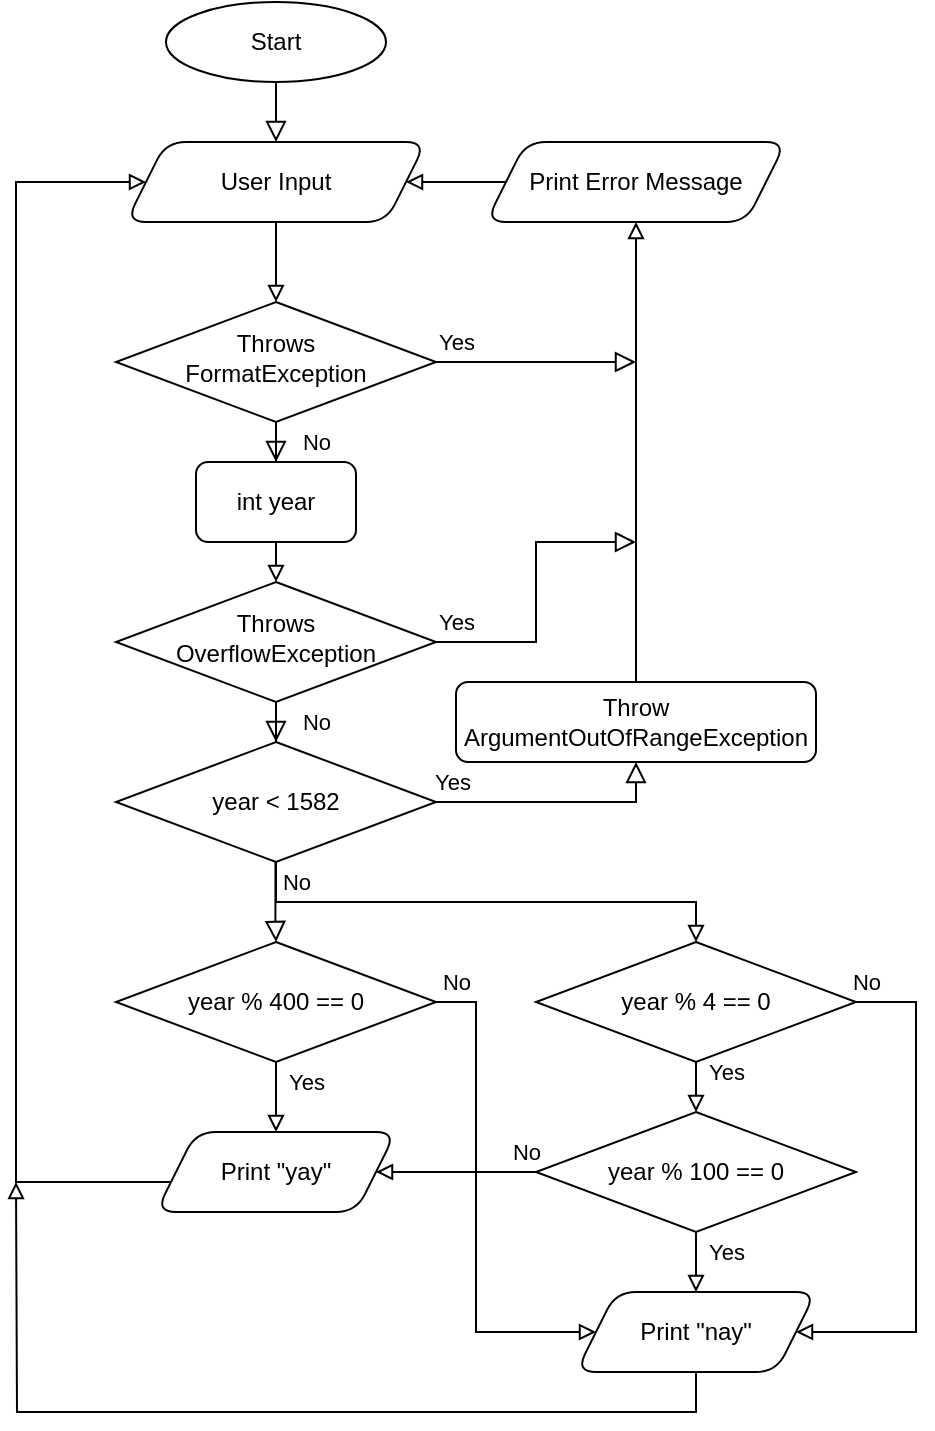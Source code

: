 <mxfile version="15.1.4" type="device"><diagram id="C5RBs43oDa-KdzZeNtuy" name="Page-1"><mxGraphModel dx="843" dy="936" grid="1" gridSize="10" guides="1" tooltips="1" connect="1" arrows="1" fold="1" page="1" pageScale="1" pageWidth="827" pageHeight="1169" math="0" shadow="0"><root><mxCell id="WIyWlLk6GJQsqaUBKTNV-0"/><mxCell id="WIyWlLk6GJQsqaUBKTNV-1" parent="WIyWlLk6GJQsqaUBKTNV-0"/><mxCell id="WIyWlLk6GJQsqaUBKTNV-2" value="" style="rounded=0;html=1;jettySize=auto;orthogonalLoop=1;fontSize=11;endArrow=block;endFill=0;endSize=8;strokeWidth=1;shadow=0;labelBackgroundColor=none;edgeStyle=orthogonalEdgeStyle;exitX=0.5;exitY=1;exitDx=0;exitDy=0;entryX=0.5;entryY=0;entryDx=0;entryDy=0;" parent="WIyWlLk6GJQsqaUBKTNV-1" source="mCFOTmWP0xxFzSpwmQcu-7" target="mCFOTmWP0xxFzSpwmQcu-9" edge="1"><mxGeometry relative="1" as="geometry"><mxPoint x="200" y="140" as="sourcePoint"/></mxGeometry></mxCell><mxCell id="WIyWlLk6GJQsqaUBKTNV-4" value="&lt;div&gt;No&lt;/div&gt;" style="rounded=0;html=1;jettySize=auto;orthogonalLoop=1;fontSize=11;endArrow=block;endFill=0;endSize=8;strokeWidth=1;shadow=0;labelBackgroundColor=none;edgeStyle=orthogonalEdgeStyle;entryX=0.5;entryY=0;entryDx=0;entryDy=0;" parent="WIyWlLk6GJQsqaUBKTNV-1" source="WIyWlLk6GJQsqaUBKTNV-6" target="mCFOTmWP0xxFzSpwmQcu-15" edge="1"><mxGeometry x="0.0" y="-20" relative="1" as="geometry"><mxPoint as="offset"/><mxPoint x="100" y="240" as="targetPoint"/></mxGeometry></mxCell><mxCell id="WIyWlLk6GJQsqaUBKTNV-5" value="&lt;div&gt;Yes&lt;/div&gt;" style="edgeStyle=orthogonalEdgeStyle;rounded=0;html=1;jettySize=auto;orthogonalLoop=1;fontSize=11;endArrow=block;endFill=0;endSize=8;strokeWidth=1;shadow=0;labelBackgroundColor=none;" parent="WIyWlLk6GJQsqaUBKTNV-1" source="WIyWlLk6GJQsqaUBKTNV-6" edge="1"><mxGeometry x="-0.8" y="10" relative="1" as="geometry"><mxPoint as="offset"/><mxPoint x="380" y="230" as="targetPoint"/></mxGeometry></mxCell><mxCell id="WIyWlLk6GJQsqaUBKTNV-6" value="&lt;div&gt;Throws&lt;/div&gt;&lt;div&gt;FormatException&lt;/div&gt;" style="rhombus;whiteSpace=wrap;html=1;shadow=0;fontFamily=Helvetica;fontSize=12;align=center;strokeWidth=1;spacing=6;spacingTop=-4;" parent="WIyWlLk6GJQsqaUBKTNV-1" vertex="1"><mxGeometry x="120" y="200" width="160" height="60" as="geometry"/></mxCell><mxCell id="mCFOTmWP0xxFzSpwmQcu-6" style="edgeStyle=orthogonalEdgeStyle;rounded=0;orthogonalLoop=1;jettySize=auto;html=1;exitX=0;exitY=0.5;exitDx=0;exitDy=0;entryX=1;entryY=0.5;entryDx=0;entryDy=0;startArrow=none;startFill=0;endArrow=block;endFill=0;" parent="WIyWlLk6GJQsqaUBKTNV-1" source="mCFOTmWP0xxFzSpwmQcu-8" target="mCFOTmWP0xxFzSpwmQcu-9" edge="1"><mxGeometry relative="1" as="geometry"><mxPoint x="380" y="140" as="sourcePoint"/><mxPoint x="260" y="120" as="targetPoint"/></mxGeometry></mxCell><mxCell id="WIyWlLk6GJQsqaUBKTNV-8" value="No" style="rounded=0;html=1;jettySize=auto;orthogonalLoop=1;fontSize=11;endArrow=block;endFill=0;endSize=8;strokeWidth=1;shadow=0;labelBackgroundColor=none;edgeStyle=orthogonalEdgeStyle;entryX=0.5;entryY=0;entryDx=0;entryDy=0;" parent="WIyWlLk6GJQsqaUBKTNV-1" source="WIyWlLk6GJQsqaUBKTNV-10" target="mCFOTmWP0xxFzSpwmQcu-0" edge="1"><mxGeometry x="0.0" y="-20" relative="1" as="geometry"><mxPoint as="offset"/><mxPoint x="200" y="430" as="targetPoint"/></mxGeometry></mxCell><mxCell id="WIyWlLk6GJQsqaUBKTNV-9" value="Yes" style="edgeStyle=orthogonalEdgeStyle;rounded=0;html=1;jettySize=auto;orthogonalLoop=1;fontSize=11;endArrow=block;endFill=0;endSize=8;strokeWidth=1;shadow=0;labelBackgroundColor=none;" parent="WIyWlLk6GJQsqaUBKTNV-1" source="WIyWlLk6GJQsqaUBKTNV-10" edge="1"><mxGeometry x="-0.867" y="10" relative="1" as="geometry"><mxPoint as="offset"/><mxPoint x="380" y="320" as="targetPoint"/><Array as="points"><mxPoint x="330" y="370"/><mxPoint x="330" y="320"/></Array></mxGeometry></mxCell><mxCell id="WIyWlLk6GJQsqaUBKTNV-10" value="&lt;div&gt;Throws&lt;/div&gt;&lt;div&gt;OverflowException&lt;/div&gt;" style="rhombus;whiteSpace=wrap;html=1;shadow=0;fontFamily=Helvetica;fontSize=12;align=center;strokeWidth=1;spacing=6;spacingTop=-4;" parent="WIyWlLk6GJQsqaUBKTNV-1" vertex="1"><mxGeometry x="120" y="340" width="160" height="60" as="geometry"/></mxCell><mxCell id="mCFOTmWP0xxFzSpwmQcu-28" style="edgeStyle=orthogonalEdgeStyle;rounded=0;orthogonalLoop=1;jettySize=auto;html=1;exitX=0.5;exitY=1;exitDx=0;exitDy=0;entryX=0.5;entryY=0;entryDx=0;entryDy=0;startArrow=none;startFill=0;endArrow=block;endFill=0;labelBackgroundColor=none;" parent="WIyWlLk6GJQsqaUBKTNV-1" source="mCFOTmWP0xxFzSpwmQcu-0" target="mCFOTmWP0xxFzSpwmQcu-14" edge="1"><mxGeometry relative="1" as="geometry"><Array as="points"><mxPoint x="200" y="500"/><mxPoint x="410" y="500"/></Array></mxGeometry></mxCell><mxCell id="mCFOTmWP0xxFzSpwmQcu-0" value="year &amp;lt; 1582" style="rhombus;whiteSpace=wrap;html=1;" parent="WIyWlLk6GJQsqaUBKTNV-1" vertex="1"><mxGeometry x="120" y="420" width="160" height="60" as="geometry"/></mxCell><mxCell id="mCFOTmWP0xxFzSpwmQcu-7" value="&lt;div&gt;Start&lt;/div&gt;" style="ellipse;whiteSpace=wrap;html=1;rounded=1;" parent="WIyWlLk6GJQsqaUBKTNV-1" vertex="1"><mxGeometry x="145" y="50" width="110" height="40" as="geometry"/></mxCell><mxCell id="mCFOTmWP0xxFzSpwmQcu-8" value="Print Error Message" style="shape=parallelogram;perimeter=parallelogramPerimeter;whiteSpace=wrap;html=1;fixedSize=1;rounded=1;" parent="WIyWlLk6GJQsqaUBKTNV-1" vertex="1"><mxGeometry x="305" y="120" width="150" height="40" as="geometry"/></mxCell><mxCell id="mCFOTmWP0xxFzSpwmQcu-17" style="edgeStyle=orthogonalEdgeStyle;rounded=0;orthogonalLoop=1;jettySize=auto;html=1;exitX=0.5;exitY=1;exitDx=0;exitDy=0;entryX=0.5;entryY=0;entryDx=0;entryDy=0;startArrow=none;startFill=0;endArrow=block;endFill=0;" parent="WIyWlLk6GJQsqaUBKTNV-1" source="mCFOTmWP0xxFzSpwmQcu-9" target="WIyWlLk6GJQsqaUBKTNV-6" edge="1"><mxGeometry relative="1" as="geometry"/></mxCell><mxCell id="mCFOTmWP0xxFzSpwmQcu-9" value="User Input" style="shape=parallelogram;perimeter=parallelogramPerimeter;whiteSpace=wrap;html=1;fixedSize=1;rounded=1;" parent="WIyWlLk6GJQsqaUBKTNV-1" vertex="1"><mxGeometry x="125" y="120" width="150" height="40" as="geometry"/></mxCell><mxCell id="mCFOTmWP0xxFzSpwmQcu-23" style="edgeStyle=orthogonalEdgeStyle;rounded=0;orthogonalLoop=1;jettySize=auto;html=1;exitX=0.5;exitY=1;exitDx=0;exitDy=0;entryX=0.5;entryY=0;entryDx=0;entryDy=0;startArrow=none;startFill=0;endArrow=block;endFill=0;" parent="WIyWlLk6GJQsqaUBKTNV-1" source="mCFOTmWP0xxFzSpwmQcu-14" target="mCFOTmWP0xxFzSpwmQcu-20" edge="1"><mxGeometry relative="1" as="geometry"/></mxCell><mxCell id="mCFOTmWP0xxFzSpwmQcu-36" style="edgeStyle=orthogonalEdgeStyle;rounded=0;orthogonalLoop=1;jettySize=auto;html=1;exitX=1;exitY=0.5;exitDx=0;exitDy=0;entryX=1;entryY=0.5;entryDx=0;entryDy=0;startArrow=none;startFill=0;endArrow=block;endFill=0;" parent="WIyWlLk6GJQsqaUBKTNV-1" source="mCFOTmWP0xxFzSpwmQcu-14" target="mCFOTmWP0xxFzSpwmQcu-31" edge="1"><mxGeometry relative="1" as="geometry"><Array as="points"><mxPoint x="520" y="550"/><mxPoint x="520" y="715"/></Array></mxGeometry></mxCell><mxCell id="mCFOTmWP0xxFzSpwmQcu-14" value="year % 4 == 0" style="rhombus;whiteSpace=wrap;html=1;" parent="WIyWlLk6GJQsqaUBKTNV-1" vertex="1"><mxGeometry x="330" y="520" width="160" height="60" as="geometry"/></mxCell><mxCell id="mCFOTmWP0xxFzSpwmQcu-18" style="edgeStyle=orthogonalEdgeStyle;rounded=0;orthogonalLoop=1;jettySize=auto;html=1;exitX=0.5;exitY=1;exitDx=0;exitDy=0;entryX=0.5;entryY=0;entryDx=0;entryDy=0;startArrow=none;startFill=0;endArrow=block;endFill=0;" parent="WIyWlLk6GJQsqaUBKTNV-1" source="mCFOTmWP0xxFzSpwmQcu-15" target="WIyWlLk6GJQsqaUBKTNV-10" edge="1"><mxGeometry relative="1" as="geometry"/></mxCell><mxCell id="mCFOTmWP0xxFzSpwmQcu-15" value="int year" style="rounded=1;whiteSpace=wrap;html=1;" parent="WIyWlLk6GJQsqaUBKTNV-1" vertex="1"><mxGeometry x="160" y="280" width="80" height="40" as="geometry"/></mxCell><mxCell id="mCFOTmWP0xxFzSpwmQcu-37" style="edgeStyle=orthogonalEdgeStyle;rounded=0;orthogonalLoop=1;jettySize=auto;html=1;exitX=0;exitY=0.5;exitDx=0;exitDy=0;entryX=1;entryY=0.5;entryDx=0;entryDy=0;startArrow=none;startFill=0;endArrow=block;endFill=0;" parent="WIyWlLk6GJQsqaUBKTNV-1" source="mCFOTmWP0xxFzSpwmQcu-20" target="mCFOTmWP0xxFzSpwmQcu-32" edge="1"><mxGeometry relative="1" as="geometry"/></mxCell><mxCell id="mCFOTmWP0xxFzSpwmQcu-38" style="edgeStyle=orthogonalEdgeStyle;rounded=0;orthogonalLoop=1;jettySize=auto;html=1;exitX=0.5;exitY=1;exitDx=0;exitDy=0;entryX=0.5;entryY=0;entryDx=0;entryDy=0;startArrow=none;startFill=0;endArrow=block;endFill=0;" parent="WIyWlLk6GJQsqaUBKTNV-1" source="mCFOTmWP0xxFzSpwmQcu-20" target="mCFOTmWP0xxFzSpwmQcu-31" edge="1"><mxGeometry relative="1" as="geometry"/></mxCell><mxCell id="mCFOTmWP0xxFzSpwmQcu-20" value="year % 100 == 0" style="rhombus;whiteSpace=wrap;html=1;" parent="WIyWlLk6GJQsqaUBKTNV-1" vertex="1"><mxGeometry x="330" y="605" width="160" height="60" as="geometry"/></mxCell><mxCell id="mCFOTmWP0xxFzSpwmQcu-34" style="edgeStyle=orthogonalEdgeStyle;rounded=0;orthogonalLoop=1;jettySize=auto;html=1;exitX=1;exitY=0.5;exitDx=0;exitDy=0;entryX=0;entryY=0.5;entryDx=0;entryDy=0;startArrow=none;startFill=0;endArrow=block;endFill=0;labelBackgroundColor=none;" parent="WIyWlLk6GJQsqaUBKTNV-1" source="mCFOTmWP0xxFzSpwmQcu-21" target="mCFOTmWP0xxFzSpwmQcu-31" edge="1"><mxGeometry relative="1" as="geometry"><Array as="points"><mxPoint x="300" y="550"/><mxPoint x="300" y="715"/></Array></mxGeometry></mxCell><mxCell id="mCFOTmWP0xxFzSpwmQcu-35" style="edgeStyle=orthogonalEdgeStyle;rounded=0;orthogonalLoop=1;jettySize=auto;html=1;exitX=0.5;exitY=1;exitDx=0;exitDy=0;entryX=0.5;entryY=0;entryDx=0;entryDy=0;startArrow=none;startFill=0;endArrow=block;endFill=0;" parent="WIyWlLk6GJQsqaUBKTNV-1" source="mCFOTmWP0xxFzSpwmQcu-21" target="mCFOTmWP0xxFzSpwmQcu-32" edge="1"><mxGeometry relative="1" as="geometry"/></mxCell><mxCell id="mCFOTmWP0xxFzSpwmQcu-21" value="year % 400 == 0" style="rhombus;whiteSpace=wrap;html=1;" parent="WIyWlLk6GJQsqaUBKTNV-1" vertex="1"><mxGeometry x="120" y="520" width="160" height="60" as="geometry"/></mxCell><mxCell id="mCFOTmWP0xxFzSpwmQcu-26" style="edgeStyle=orthogonalEdgeStyle;rounded=0;orthogonalLoop=1;jettySize=auto;html=1;exitX=0.5;exitY=0;exitDx=0;exitDy=0;startArrow=none;startFill=0;endArrow=block;endFill=0;entryX=0.5;entryY=1;entryDx=0;entryDy=0;" parent="WIyWlLk6GJQsqaUBKTNV-1" source="mCFOTmWP0xxFzSpwmQcu-25" target="mCFOTmWP0xxFzSpwmQcu-8" edge="1"><mxGeometry relative="1" as="geometry"><mxPoint x="385.286" y="170" as="targetPoint"/></mxGeometry></mxCell><mxCell id="mCFOTmWP0xxFzSpwmQcu-25" value="Throw ArgumentOutOfRangeException" style="rounded=1;whiteSpace=wrap;html=1;" parent="WIyWlLk6GJQsqaUBKTNV-1" vertex="1"><mxGeometry x="290" y="390" width="180" height="40" as="geometry"/></mxCell><mxCell id="mCFOTmWP0xxFzSpwmQcu-29" value="No" style="rounded=0;html=1;jettySize=auto;orthogonalLoop=1;fontSize=11;endArrow=block;endFill=0;endSize=8;strokeWidth=1;shadow=0;labelBackgroundColor=none;edgeStyle=orthogonalEdgeStyle;entryX=0.5;entryY=0;entryDx=0;entryDy=0;" parent="WIyWlLk6GJQsqaUBKTNV-1" target="mCFOTmWP0xxFzSpwmQcu-21" edge="1"><mxGeometry x="-0.501" y="10" relative="1" as="geometry"><mxPoint as="offset"/><mxPoint x="199.739" y="479.999" as="sourcePoint"/><mxPoint x="199.71" y="500.01" as="targetPoint"/><Array as="points"><mxPoint x="200" y="510"/><mxPoint x="200" y="510"/></Array></mxGeometry></mxCell><mxCell id="mCFOTmWP0xxFzSpwmQcu-30" value="Yes" style="edgeStyle=orthogonalEdgeStyle;rounded=0;html=1;jettySize=auto;orthogonalLoop=1;fontSize=11;endArrow=block;endFill=0;endSize=8;strokeWidth=1;shadow=0;labelBackgroundColor=none;entryX=0.5;entryY=1;entryDx=0;entryDy=0;" parent="WIyWlLk6GJQsqaUBKTNV-1" target="mCFOTmWP0xxFzSpwmQcu-25" edge="1"><mxGeometry x="-0.867" y="10" relative="1" as="geometry"><mxPoint as="offset"/><mxPoint x="280" y="450" as="sourcePoint"/><mxPoint x="380" y="430" as="targetPoint"/><Array as="points"><mxPoint x="380" y="450"/></Array></mxGeometry></mxCell><mxCell id="mCFOTmWP0xxFzSpwmQcu-40" style="edgeStyle=orthogonalEdgeStyle;rounded=0;orthogonalLoop=1;jettySize=auto;html=1;exitX=0.5;exitY=1;exitDx=0;exitDy=0;startArrow=none;startFill=0;endArrow=block;endFill=0;" parent="WIyWlLk6GJQsqaUBKTNV-1" source="mCFOTmWP0xxFzSpwmQcu-31" edge="1"><mxGeometry relative="1" as="geometry"><mxPoint x="70" y="640" as="targetPoint"/></mxGeometry></mxCell><mxCell id="mCFOTmWP0xxFzSpwmQcu-31" value="Print &quot;nay&quot;" style="shape=parallelogram;perimeter=parallelogramPerimeter;whiteSpace=wrap;html=1;fixedSize=1;rounded=1;" parent="WIyWlLk6GJQsqaUBKTNV-1" vertex="1"><mxGeometry x="350" y="695" width="120" height="40" as="geometry"/></mxCell><mxCell id="mCFOTmWP0xxFzSpwmQcu-39" style="edgeStyle=orthogonalEdgeStyle;rounded=0;orthogonalLoop=1;jettySize=auto;html=1;exitX=0;exitY=0.5;exitDx=0;exitDy=0;startArrow=none;startFill=0;endArrow=block;endFill=0;entryX=0;entryY=0.5;entryDx=0;entryDy=0;" parent="WIyWlLk6GJQsqaUBKTNV-1" source="mCFOTmWP0xxFzSpwmQcu-32" target="mCFOTmWP0xxFzSpwmQcu-9" edge="1"><mxGeometry relative="1" as="geometry"><mxPoint x="80" y="140" as="targetPoint"/><Array as="points"><mxPoint x="150" y="640"/><mxPoint x="70" y="640"/><mxPoint x="70" y="140"/></Array></mxGeometry></mxCell><mxCell id="mCFOTmWP0xxFzSpwmQcu-32" value="&lt;div&gt;Print &quot;yay&quot;&lt;/div&gt;" style="shape=parallelogram;perimeter=parallelogramPerimeter;whiteSpace=wrap;html=1;fixedSize=1;rounded=1;" parent="WIyWlLk6GJQsqaUBKTNV-1" vertex="1"><mxGeometry x="140" y="615" width="120" height="40" as="geometry"/></mxCell><mxCell id="mCFOTmWP0xxFzSpwmQcu-41" value="&lt;div style=&quot;font-size: 11px;&quot;&gt;Yes&lt;/div&gt;" style="text;html=1;resizable=0;autosize=1;align=center;verticalAlign=middle;points=[];fillColor=none;strokeColor=none;rounded=0;fontSize=11;" parent="WIyWlLk6GJQsqaUBKTNV-1" vertex="1"><mxGeometry x="200" y="580" width="30" height="20" as="geometry"/></mxCell><mxCell id="mCFOTmWP0xxFzSpwmQcu-42" value="&lt;div style=&quot;font-size: 11px;&quot;&gt;Yes&lt;/div&gt;" style="text;html=1;resizable=0;autosize=1;align=center;verticalAlign=middle;points=[];fillColor=none;strokeColor=none;rounded=0;fontSize=11;" parent="WIyWlLk6GJQsqaUBKTNV-1" vertex="1"><mxGeometry x="410" y="665" width="30" height="20" as="geometry"/></mxCell><mxCell id="mCFOTmWP0xxFzSpwmQcu-43" value="&lt;div&gt;No&lt;/div&gt;" style="text;html=1;resizable=0;autosize=1;align=center;verticalAlign=middle;points=[];fillColor=none;strokeColor=none;rounded=0;fontSize=11;" parent="WIyWlLk6GJQsqaUBKTNV-1" vertex="1"><mxGeometry x="310" y="615" width="30" height="20" as="geometry"/></mxCell><mxCell id="mCFOTmWP0xxFzSpwmQcu-44" value="&lt;div style=&quot;font-size: 11px;&quot;&gt;Yes&lt;/div&gt;" style="text;html=1;resizable=0;autosize=1;align=center;verticalAlign=middle;points=[];fillColor=none;strokeColor=none;rounded=0;fontSize=11;" parent="WIyWlLk6GJQsqaUBKTNV-1" vertex="1"><mxGeometry x="410" y="575" width="30" height="20" as="geometry"/></mxCell><mxCell id="mCFOTmWP0xxFzSpwmQcu-45" value="No" style="text;html=1;resizable=0;autosize=1;align=center;verticalAlign=middle;points=[];fillColor=none;strokeColor=none;rounded=0;fontSize=11;" parent="WIyWlLk6GJQsqaUBKTNV-1" vertex="1"><mxGeometry x="480" y="530" width="30" height="20" as="geometry"/></mxCell><mxCell id="mCFOTmWP0xxFzSpwmQcu-46" value="No" style="text;html=1;resizable=0;autosize=1;align=center;verticalAlign=middle;points=[];fillColor=none;strokeColor=none;rounded=0;fontSize=11;" parent="WIyWlLk6GJQsqaUBKTNV-1" vertex="1"><mxGeometry x="275" y="530" width="30" height="20" as="geometry"/></mxCell></root></mxGraphModel></diagram></mxfile>